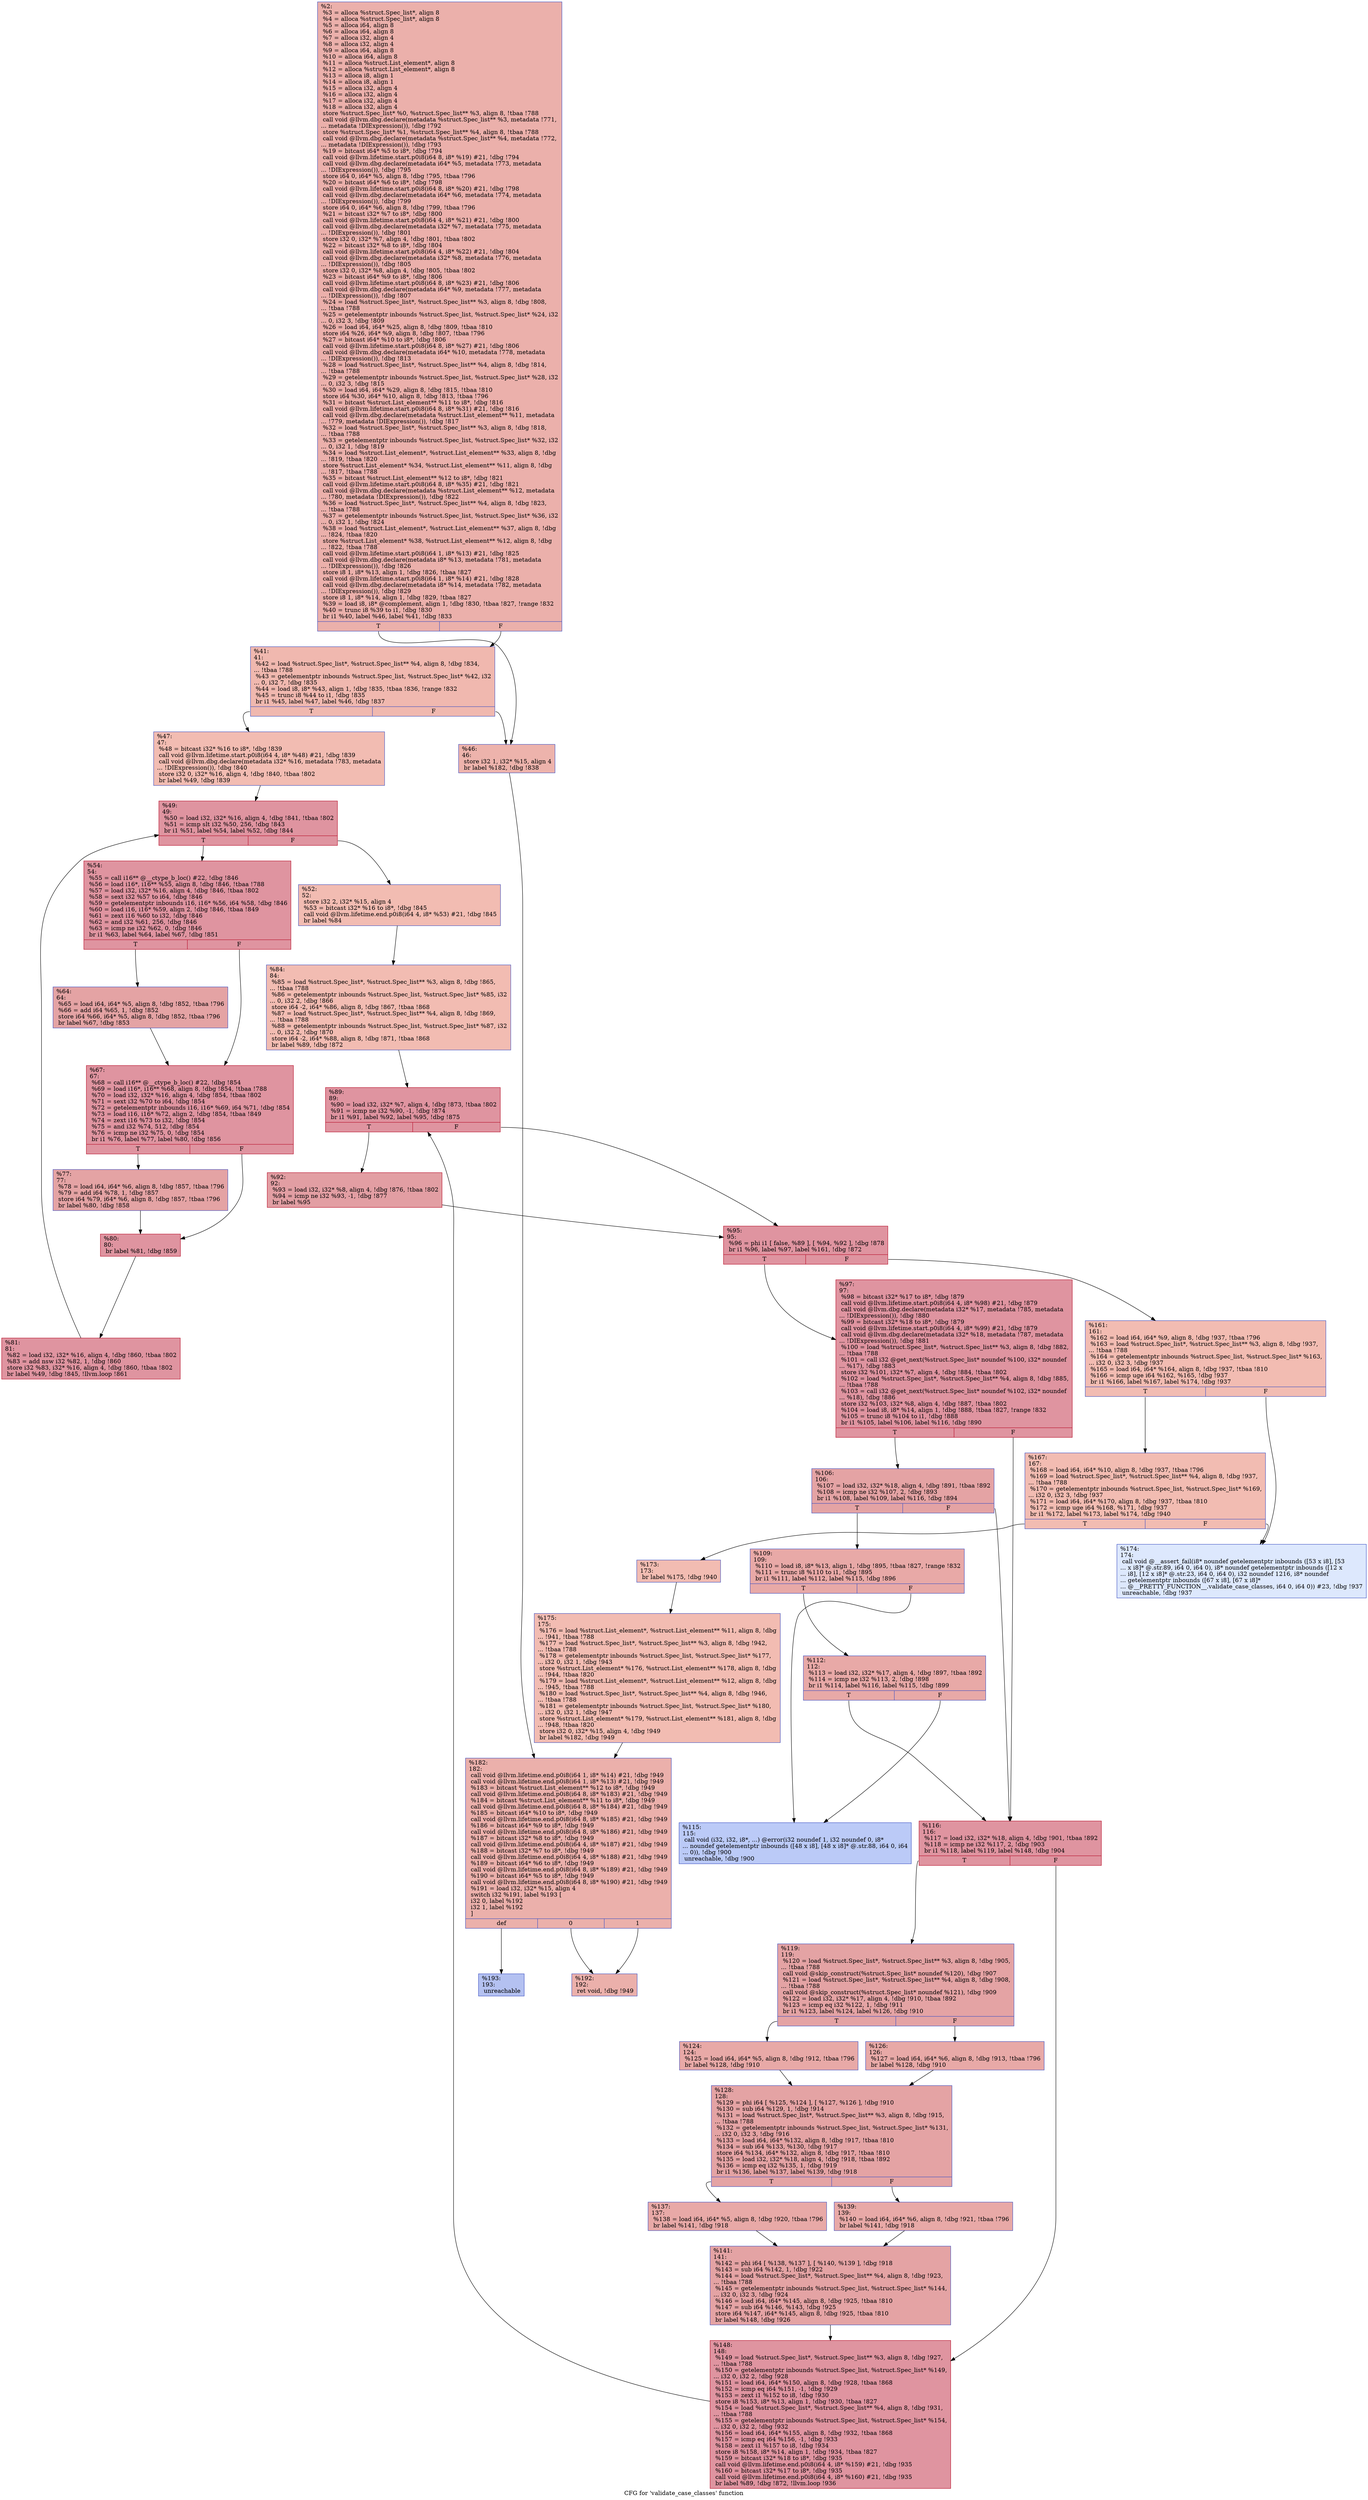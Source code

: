 digraph "CFG for 'validate_case_classes' function" {
	label="CFG for 'validate_case_classes' function";

	Node0x112ed00 [shape=record,color="#3d50c3ff", style=filled, fillcolor="#d24b4070",label="{%2:\l  %3 = alloca %struct.Spec_list*, align 8\l  %4 = alloca %struct.Spec_list*, align 8\l  %5 = alloca i64, align 8\l  %6 = alloca i64, align 8\l  %7 = alloca i32, align 4\l  %8 = alloca i32, align 4\l  %9 = alloca i64, align 8\l  %10 = alloca i64, align 8\l  %11 = alloca %struct.List_element*, align 8\l  %12 = alloca %struct.List_element*, align 8\l  %13 = alloca i8, align 1\l  %14 = alloca i8, align 1\l  %15 = alloca i32, align 4\l  %16 = alloca i32, align 4\l  %17 = alloca i32, align 4\l  %18 = alloca i32, align 4\l  store %struct.Spec_list* %0, %struct.Spec_list** %3, align 8, !tbaa !788\l  call void @llvm.dbg.declare(metadata %struct.Spec_list** %3, metadata !771,\l... metadata !DIExpression()), !dbg !792\l  store %struct.Spec_list* %1, %struct.Spec_list** %4, align 8, !tbaa !788\l  call void @llvm.dbg.declare(metadata %struct.Spec_list** %4, metadata !772,\l... metadata !DIExpression()), !dbg !793\l  %19 = bitcast i64* %5 to i8*, !dbg !794\l  call void @llvm.lifetime.start.p0i8(i64 8, i8* %19) #21, !dbg !794\l  call void @llvm.dbg.declare(metadata i64* %5, metadata !773, metadata\l... !DIExpression()), !dbg !795\l  store i64 0, i64* %5, align 8, !dbg !795, !tbaa !796\l  %20 = bitcast i64* %6 to i8*, !dbg !798\l  call void @llvm.lifetime.start.p0i8(i64 8, i8* %20) #21, !dbg !798\l  call void @llvm.dbg.declare(metadata i64* %6, metadata !774, metadata\l... !DIExpression()), !dbg !799\l  store i64 0, i64* %6, align 8, !dbg !799, !tbaa !796\l  %21 = bitcast i32* %7 to i8*, !dbg !800\l  call void @llvm.lifetime.start.p0i8(i64 4, i8* %21) #21, !dbg !800\l  call void @llvm.dbg.declare(metadata i32* %7, metadata !775, metadata\l... !DIExpression()), !dbg !801\l  store i32 0, i32* %7, align 4, !dbg !801, !tbaa !802\l  %22 = bitcast i32* %8 to i8*, !dbg !804\l  call void @llvm.lifetime.start.p0i8(i64 4, i8* %22) #21, !dbg !804\l  call void @llvm.dbg.declare(metadata i32* %8, metadata !776, metadata\l... !DIExpression()), !dbg !805\l  store i32 0, i32* %8, align 4, !dbg !805, !tbaa !802\l  %23 = bitcast i64* %9 to i8*, !dbg !806\l  call void @llvm.lifetime.start.p0i8(i64 8, i8* %23) #21, !dbg !806\l  call void @llvm.dbg.declare(metadata i64* %9, metadata !777, metadata\l... !DIExpression()), !dbg !807\l  %24 = load %struct.Spec_list*, %struct.Spec_list** %3, align 8, !dbg !808,\l... !tbaa !788\l  %25 = getelementptr inbounds %struct.Spec_list, %struct.Spec_list* %24, i32\l... 0, i32 3, !dbg !809\l  %26 = load i64, i64* %25, align 8, !dbg !809, !tbaa !810\l  store i64 %26, i64* %9, align 8, !dbg !807, !tbaa !796\l  %27 = bitcast i64* %10 to i8*, !dbg !806\l  call void @llvm.lifetime.start.p0i8(i64 8, i8* %27) #21, !dbg !806\l  call void @llvm.dbg.declare(metadata i64* %10, metadata !778, metadata\l... !DIExpression()), !dbg !813\l  %28 = load %struct.Spec_list*, %struct.Spec_list** %4, align 8, !dbg !814,\l... !tbaa !788\l  %29 = getelementptr inbounds %struct.Spec_list, %struct.Spec_list* %28, i32\l... 0, i32 3, !dbg !815\l  %30 = load i64, i64* %29, align 8, !dbg !815, !tbaa !810\l  store i64 %30, i64* %10, align 8, !dbg !813, !tbaa !796\l  %31 = bitcast %struct.List_element** %11 to i8*, !dbg !816\l  call void @llvm.lifetime.start.p0i8(i64 8, i8* %31) #21, !dbg !816\l  call void @llvm.dbg.declare(metadata %struct.List_element** %11, metadata\l... !779, metadata !DIExpression()), !dbg !817\l  %32 = load %struct.Spec_list*, %struct.Spec_list** %3, align 8, !dbg !818,\l... !tbaa !788\l  %33 = getelementptr inbounds %struct.Spec_list, %struct.Spec_list* %32, i32\l... 0, i32 1, !dbg !819\l  %34 = load %struct.List_element*, %struct.List_element** %33, align 8, !dbg\l... !819, !tbaa !820\l  store %struct.List_element* %34, %struct.List_element** %11, align 8, !dbg\l... !817, !tbaa !788\l  %35 = bitcast %struct.List_element** %12 to i8*, !dbg !821\l  call void @llvm.lifetime.start.p0i8(i64 8, i8* %35) #21, !dbg !821\l  call void @llvm.dbg.declare(metadata %struct.List_element** %12, metadata\l... !780, metadata !DIExpression()), !dbg !822\l  %36 = load %struct.Spec_list*, %struct.Spec_list** %4, align 8, !dbg !823,\l... !tbaa !788\l  %37 = getelementptr inbounds %struct.Spec_list, %struct.Spec_list* %36, i32\l... 0, i32 1, !dbg !824\l  %38 = load %struct.List_element*, %struct.List_element** %37, align 8, !dbg\l... !824, !tbaa !820\l  store %struct.List_element* %38, %struct.List_element** %12, align 8, !dbg\l... !822, !tbaa !788\l  call void @llvm.lifetime.start.p0i8(i64 1, i8* %13) #21, !dbg !825\l  call void @llvm.dbg.declare(metadata i8* %13, metadata !781, metadata\l... !DIExpression()), !dbg !826\l  store i8 1, i8* %13, align 1, !dbg !826, !tbaa !827\l  call void @llvm.lifetime.start.p0i8(i64 1, i8* %14) #21, !dbg !828\l  call void @llvm.dbg.declare(metadata i8* %14, metadata !782, metadata\l... !DIExpression()), !dbg !829\l  store i8 1, i8* %14, align 1, !dbg !829, !tbaa !827\l  %39 = load i8, i8* @complement, align 1, !dbg !830, !tbaa !827, !range !832\l  %40 = trunc i8 %39 to i1, !dbg !830\l  br i1 %40, label %46, label %41, !dbg !833\l|{<s0>T|<s1>F}}"];
	Node0x112ed00:s0 -> Node0x112eda0;
	Node0x112ed00:s1 -> Node0x112ed50;
	Node0x112ed50 [shape=record,color="#3d50c3ff", style=filled, fillcolor="#dc5d4a70",label="{%41:\l41:                                               \l  %42 = load %struct.Spec_list*, %struct.Spec_list** %4, align 8, !dbg !834,\l... !tbaa !788\l  %43 = getelementptr inbounds %struct.Spec_list, %struct.Spec_list* %42, i32\l... 0, i32 7, !dbg !835\l  %44 = load i8, i8* %43, align 1, !dbg !835, !tbaa !836, !range !832\l  %45 = trunc i8 %44 to i1, !dbg !835\l  br i1 %45, label %47, label %46, !dbg !837\l|{<s0>T|<s1>F}}"];
	Node0x112ed50:s0 -> Node0x112edf0;
	Node0x112ed50:s1 -> Node0x112eda0;
	Node0x112eda0 [shape=record,color="#3d50c3ff", style=filled, fillcolor="#d6524470",label="{%46:\l46:                                               \l  store i32 1, i32* %15, align 4\l  br label %182, !dbg !838\l}"];
	Node0x112eda0 -> Node0x112f7f0;
	Node0x112edf0 [shape=record,color="#3d50c3ff", style=filled, fillcolor="#e1675170",label="{%47:\l47:                                               \l  %48 = bitcast i32* %16 to i8*, !dbg !839\l  call void @llvm.lifetime.start.p0i8(i64 4, i8* %48) #21, !dbg !839\l  call void @llvm.dbg.declare(metadata i32* %16, metadata !783, metadata\l... !DIExpression()), !dbg !840\l  store i32 0, i32* %16, align 4, !dbg !840, !tbaa !802\l  br label %49, !dbg !839\l}"];
	Node0x112edf0 -> Node0x112ee40;
	Node0x112ee40 [shape=record,color="#b70d28ff", style=filled, fillcolor="#b70d2870",label="{%49:\l49:                                               \l  %50 = load i32, i32* %16, align 4, !dbg !841, !tbaa !802\l  %51 = icmp slt i32 %50, 256, !dbg !843\l  br i1 %51, label %54, label %52, !dbg !844\l|{<s0>T|<s1>F}}"];
	Node0x112ee40:s0 -> Node0x112eee0;
	Node0x112ee40:s1 -> Node0x112ee90;
	Node0x112ee90 [shape=record,color="#3d50c3ff", style=filled, fillcolor="#e1675170",label="{%52:\l52:                                               \l  store i32 2, i32* %15, align 4\l  %53 = bitcast i32* %16 to i8*, !dbg !845\l  call void @llvm.lifetime.end.p0i8(i64 4, i8* %53) #21, !dbg !845\l  br label %84\l}"];
	Node0x112ee90 -> Node0x112f0c0;
	Node0x112eee0 [shape=record,color="#b70d28ff", style=filled, fillcolor="#b70d2870",label="{%54:\l54:                                               \l  %55 = call i16** @__ctype_b_loc() #22, !dbg !846\l  %56 = load i16*, i16** %55, align 8, !dbg !846, !tbaa !788\l  %57 = load i32, i32* %16, align 4, !dbg !846, !tbaa !802\l  %58 = sext i32 %57 to i64, !dbg !846\l  %59 = getelementptr inbounds i16, i16* %56, i64 %58, !dbg !846\l  %60 = load i16, i16* %59, align 2, !dbg !846, !tbaa !849\l  %61 = zext i16 %60 to i32, !dbg !846\l  %62 = and i32 %61, 256, !dbg !846\l  %63 = icmp ne i32 %62, 0, !dbg !846\l  br i1 %63, label %64, label %67, !dbg !851\l|{<s0>T|<s1>F}}"];
	Node0x112eee0:s0 -> Node0x112ef30;
	Node0x112eee0:s1 -> Node0x112ef80;
	Node0x112ef30 [shape=record,color="#3d50c3ff", style=filled, fillcolor="#c32e3170",label="{%64:\l64:                                               \l  %65 = load i64, i64* %5, align 8, !dbg !852, !tbaa !796\l  %66 = add i64 %65, 1, !dbg !852\l  store i64 %66, i64* %5, align 8, !dbg !852, !tbaa !796\l  br label %67, !dbg !853\l}"];
	Node0x112ef30 -> Node0x112ef80;
	Node0x112ef80 [shape=record,color="#b70d28ff", style=filled, fillcolor="#b70d2870",label="{%67:\l67:                                               \l  %68 = call i16** @__ctype_b_loc() #22, !dbg !854\l  %69 = load i16*, i16** %68, align 8, !dbg !854, !tbaa !788\l  %70 = load i32, i32* %16, align 4, !dbg !854, !tbaa !802\l  %71 = sext i32 %70 to i64, !dbg !854\l  %72 = getelementptr inbounds i16, i16* %69, i64 %71, !dbg !854\l  %73 = load i16, i16* %72, align 2, !dbg !854, !tbaa !849\l  %74 = zext i16 %73 to i32, !dbg !854\l  %75 = and i32 %74, 512, !dbg !854\l  %76 = icmp ne i32 %75, 0, !dbg !854\l  br i1 %76, label %77, label %80, !dbg !856\l|{<s0>T|<s1>F}}"];
	Node0x112ef80:s0 -> Node0x112efd0;
	Node0x112ef80:s1 -> Node0x112f020;
	Node0x112efd0 [shape=record,color="#3d50c3ff", style=filled, fillcolor="#c32e3170",label="{%77:\l77:                                               \l  %78 = load i64, i64* %6, align 8, !dbg !857, !tbaa !796\l  %79 = add i64 %78, 1, !dbg !857\l  store i64 %79, i64* %6, align 8, !dbg !857, !tbaa !796\l  br label %80, !dbg !858\l}"];
	Node0x112efd0 -> Node0x112f020;
	Node0x112f020 [shape=record,color="#b70d28ff", style=filled, fillcolor="#b70d2870",label="{%80:\l80:                                               \l  br label %81, !dbg !859\l}"];
	Node0x112f020 -> Node0x112f070;
	Node0x112f070 [shape=record,color="#b70d28ff", style=filled, fillcolor="#b70d2870",label="{%81:\l81:                                               \l  %82 = load i32, i32* %16, align 4, !dbg !860, !tbaa !802\l  %83 = add nsw i32 %82, 1, !dbg !860\l  store i32 %83, i32* %16, align 4, !dbg !860, !tbaa !802\l  br label %49, !dbg !845, !llvm.loop !861\l}"];
	Node0x112f070 -> Node0x112ee40;
	Node0x112f0c0 [shape=record,color="#3d50c3ff", style=filled, fillcolor="#e1675170",label="{%84:\l84:                                               \l  %85 = load %struct.Spec_list*, %struct.Spec_list** %3, align 8, !dbg !865,\l... !tbaa !788\l  %86 = getelementptr inbounds %struct.Spec_list, %struct.Spec_list* %85, i32\l... 0, i32 2, !dbg !866\l  store i64 -2, i64* %86, align 8, !dbg !867, !tbaa !868\l  %87 = load %struct.Spec_list*, %struct.Spec_list** %4, align 8, !dbg !869,\l... !tbaa !788\l  %88 = getelementptr inbounds %struct.Spec_list, %struct.Spec_list* %87, i32\l... 0, i32 2, !dbg !870\l  store i64 -2, i64* %88, align 8, !dbg !871, !tbaa !868\l  br label %89, !dbg !872\l}"];
	Node0x112f0c0 -> Node0x112f110;
	Node0x112f110 [shape=record,color="#b70d28ff", style=filled, fillcolor="#b70d2870",label="{%89:\l89:                                               \l  %90 = load i32, i32* %7, align 4, !dbg !873, !tbaa !802\l  %91 = icmp ne i32 %90, -1, !dbg !874\l  br i1 %91, label %92, label %95, !dbg !875\l|{<s0>T|<s1>F}}"];
	Node0x112f110:s0 -> Node0x112f160;
	Node0x112f110:s1 -> Node0x112f1b0;
	Node0x112f160 [shape=record,color="#b70d28ff", style=filled, fillcolor="#be242e70",label="{%92:\l92:                                               \l  %93 = load i32, i32* %8, align 4, !dbg !876, !tbaa !802\l  %94 = icmp ne i32 %93, -1, !dbg !877\l  br label %95\l}"];
	Node0x112f160 -> Node0x112f1b0;
	Node0x112f1b0 [shape=record,color="#b70d28ff", style=filled, fillcolor="#b70d2870",label="{%95:\l95:                                               \l  %96 = phi i1 [ false, %89 ], [ %94, %92 ], !dbg !878\l  br i1 %96, label %97, label %161, !dbg !872\l|{<s0>T|<s1>F}}"];
	Node0x112f1b0:s0 -> Node0x112f200;
	Node0x112f1b0:s1 -> Node0x112f660;
	Node0x112f200 [shape=record,color="#b70d28ff", style=filled, fillcolor="#b70d2870",label="{%97:\l97:                                               \l  %98 = bitcast i32* %17 to i8*, !dbg !879\l  call void @llvm.lifetime.start.p0i8(i64 4, i8* %98) #21, !dbg !879\l  call void @llvm.dbg.declare(metadata i32* %17, metadata !785, metadata\l... !DIExpression()), !dbg !880\l  %99 = bitcast i32* %18 to i8*, !dbg !879\l  call void @llvm.lifetime.start.p0i8(i64 4, i8* %99) #21, !dbg !879\l  call void @llvm.dbg.declare(metadata i32* %18, metadata !787, metadata\l... !DIExpression()), !dbg !881\l  %100 = load %struct.Spec_list*, %struct.Spec_list** %3, align 8, !dbg !882,\l... !tbaa !788\l  %101 = call i32 @get_next(%struct.Spec_list* noundef %100, i32* noundef\l... %17), !dbg !883\l  store i32 %101, i32* %7, align 4, !dbg !884, !tbaa !802\l  %102 = load %struct.Spec_list*, %struct.Spec_list** %4, align 8, !dbg !885,\l... !tbaa !788\l  %103 = call i32 @get_next(%struct.Spec_list* noundef %102, i32* noundef\l... %18), !dbg !886\l  store i32 %103, i32* %8, align 4, !dbg !887, !tbaa !802\l  %104 = load i8, i8* %14, align 1, !dbg !888, !tbaa !827, !range !832\l  %105 = trunc i8 %104 to i1, !dbg !888\l  br i1 %105, label %106, label %116, !dbg !890\l|{<s0>T|<s1>F}}"];
	Node0x112f200:s0 -> Node0x112f250;
	Node0x112f200:s1 -> Node0x112f390;
	Node0x112f250 [shape=record,color="#3d50c3ff", style=filled, fillcolor="#c32e3170",label="{%106:\l106:                                              \l  %107 = load i32, i32* %18, align 4, !dbg !891, !tbaa !892\l  %108 = icmp ne i32 %107, 2, !dbg !893\l  br i1 %108, label %109, label %116, !dbg !894\l|{<s0>T|<s1>F}}"];
	Node0x112f250:s0 -> Node0x112f2a0;
	Node0x112f250:s1 -> Node0x112f390;
	Node0x112f2a0 [shape=record,color="#3d50c3ff", style=filled, fillcolor="#ca3b3770",label="{%109:\l109:                                              \l  %110 = load i8, i8* %13, align 1, !dbg !895, !tbaa !827, !range !832\l  %111 = trunc i8 %110 to i1, !dbg !895\l  br i1 %111, label %112, label %115, !dbg !896\l|{<s0>T|<s1>F}}"];
	Node0x112f2a0:s0 -> Node0x112f2f0;
	Node0x112f2a0:s1 -> Node0x112f340;
	Node0x112f2f0 [shape=record,color="#3d50c3ff", style=filled, fillcolor="#ca3b3770",label="{%112:\l112:                                              \l  %113 = load i32, i32* %17, align 4, !dbg !897, !tbaa !892\l  %114 = icmp ne i32 %113, 2, !dbg !898\l  br i1 %114, label %116, label %115, !dbg !899\l|{<s0>T|<s1>F}}"];
	Node0x112f2f0:s0 -> Node0x112f390;
	Node0x112f2f0:s1 -> Node0x112f340;
	Node0x112f340 [shape=record,color="#3d50c3ff", style=filled, fillcolor="#6687ed70",label="{%115:\l115:                                              \l  call void (i32, i32, i8*, ...) @error(i32 noundef 1, i32 noundef 0, i8*\l... noundef getelementptr inbounds ([48 x i8], [48 x i8]* @.str.88, i64 0, i64\l... 0)), !dbg !900\l  unreachable, !dbg !900\l}"];
	Node0x112f390 [shape=record,color="#b70d28ff", style=filled, fillcolor="#b70d2870",label="{%116:\l116:                                              \l  %117 = load i32, i32* %18, align 4, !dbg !901, !tbaa !892\l  %118 = icmp ne i32 %117, 2, !dbg !903\l  br i1 %118, label %119, label %148, !dbg !904\l|{<s0>T|<s1>F}}"];
	Node0x112f390:s0 -> Node0x112f3e0;
	Node0x112f390:s1 -> Node0x112f610;
	Node0x112f3e0 [shape=record,color="#3d50c3ff", style=filled, fillcolor="#c32e3170",label="{%119:\l119:                                              \l  %120 = load %struct.Spec_list*, %struct.Spec_list** %3, align 8, !dbg !905,\l... !tbaa !788\l  call void @skip_construct(%struct.Spec_list* noundef %120), !dbg !907\l  %121 = load %struct.Spec_list*, %struct.Spec_list** %4, align 8, !dbg !908,\l... !tbaa !788\l  call void @skip_construct(%struct.Spec_list* noundef %121), !dbg !909\l  %122 = load i32, i32* %17, align 4, !dbg !910, !tbaa !892\l  %123 = icmp eq i32 %122, 1, !dbg !911\l  br i1 %123, label %124, label %126, !dbg !910\l|{<s0>T|<s1>F}}"];
	Node0x112f3e0:s0 -> Node0x112f430;
	Node0x112f3e0:s1 -> Node0x112f480;
	Node0x112f430 [shape=record,color="#3d50c3ff", style=filled, fillcolor="#ca3b3770",label="{%124:\l124:                                              \l  %125 = load i64, i64* %5, align 8, !dbg !912, !tbaa !796\l  br label %128, !dbg !910\l}"];
	Node0x112f430 -> Node0x112f4d0;
	Node0x112f480 [shape=record,color="#3d50c3ff", style=filled, fillcolor="#ca3b3770",label="{%126:\l126:                                              \l  %127 = load i64, i64* %6, align 8, !dbg !913, !tbaa !796\l  br label %128, !dbg !910\l}"];
	Node0x112f480 -> Node0x112f4d0;
	Node0x112f4d0 [shape=record,color="#3d50c3ff", style=filled, fillcolor="#c32e3170",label="{%128:\l128:                                              \l  %129 = phi i64 [ %125, %124 ], [ %127, %126 ], !dbg !910\l  %130 = sub i64 %129, 1, !dbg !914\l  %131 = load %struct.Spec_list*, %struct.Spec_list** %3, align 8, !dbg !915,\l... !tbaa !788\l  %132 = getelementptr inbounds %struct.Spec_list, %struct.Spec_list* %131,\l... i32 0, i32 3, !dbg !916\l  %133 = load i64, i64* %132, align 8, !dbg !917, !tbaa !810\l  %134 = sub i64 %133, %130, !dbg !917\l  store i64 %134, i64* %132, align 8, !dbg !917, !tbaa !810\l  %135 = load i32, i32* %18, align 4, !dbg !918, !tbaa !892\l  %136 = icmp eq i32 %135, 1, !dbg !919\l  br i1 %136, label %137, label %139, !dbg !918\l|{<s0>T|<s1>F}}"];
	Node0x112f4d0:s0 -> Node0x112f520;
	Node0x112f4d0:s1 -> Node0x112f570;
	Node0x112f520 [shape=record,color="#3d50c3ff", style=filled, fillcolor="#ca3b3770",label="{%137:\l137:                                              \l  %138 = load i64, i64* %5, align 8, !dbg !920, !tbaa !796\l  br label %141, !dbg !918\l}"];
	Node0x112f520 -> Node0x112f5c0;
	Node0x112f570 [shape=record,color="#3d50c3ff", style=filled, fillcolor="#ca3b3770",label="{%139:\l139:                                              \l  %140 = load i64, i64* %6, align 8, !dbg !921, !tbaa !796\l  br label %141, !dbg !918\l}"];
	Node0x112f570 -> Node0x112f5c0;
	Node0x112f5c0 [shape=record,color="#3d50c3ff", style=filled, fillcolor="#c32e3170",label="{%141:\l141:                                              \l  %142 = phi i64 [ %138, %137 ], [ %140, %139 ], !dbg !918\l  %143 = sub i64 %142, 1, !dbg !922\l  %144 = load %struct.Spec_list*, %struct.Spec_list** %4, align 8, !dbg !923,\l... !tbaa !788\l  %145 = getelementptr inbounds %struct.Spec_list, %struct.Spec_list* %144,\l... i32 0, i32 3, !dbg !924\l  %146 = load i64, i64* %145, align 8, !dbg !925, !tbaa !810\l  %147 = sub i64 %146, %143, !dbg !925\l  store i64 %147, i64* %145, align 8, !dbg !925, !tbaa !810\l  br label %148, !dbg !926\l}"];
	Node0x112f5c0 -> Node0x112f610;
	Node0x112f610 [shape=record,color="#b70d28ff", style=filled, fillcolor="#b70d2870",label="{%148:\l148:                                              \l  %149 = load %struct.Spec_list*, %struct.Spec_list** %3, align 8, !dbg !927,\l... !tbaa !788\l  %150 = getelementptr inbounds %struct.Spec_list, %struct.Spec_list* %149,\l... i32 0, i32 2, !dbg !928\l  %151 = load i64, i64* %150, align 8, !dbg !928, !tbaa !868\l  %152 = icmp eq i64 %151, -1, !dbg !929\l  %153 = zext i1 %152 to i8, !dbg !930\l  store i8 %153, i8* %13, align 1, !dbg !930, !tbaa !827\l  %154 = load %struct.Spec_list*, %struct.Spec_list** %4, align 8, !dbg !931,\l... !tbaa !788\l  %155 = getelementptr inbounds %struct.Spec_list, %struct.Spec_list* %154,\l... i32 0, i32 2, !dbg !932\l  %156 = load i64, i64* %155, align 8, !dbg !932, !tbaa !868\l  %157 = icmp eq i64 %156, -1, !dbg !933\l  %158 = zext i1 %157 to i8, !dbg !934\l  store i8 %158, i8* %14, align 1, !dbg !934, !tbaa !827\l  %159 = bitcast i32* %18 to i8*, !dbg !935\l  call void @llvm.lifetime.end.p0i8(i64 4, i8* %159) #21, !dbg !935\l  %160 = bitcast i32* %17 to i8*, !dbg !935\l  call void @llvm.lifetime.end.p0i8(i64 4, i8* %160) #21, !dbg !935\l  br label %89, !dbg !872, !llvm.loop !936\l}"];
	Node0x112f610 -> Node0x112f110;
	Node0x112f660 [shape=record,color="#3d50c3ff", style=filled, fillcolor="#e1675170",label="{%161:\l161:                                              \l  %162 = load i64, i64* %9, align 8, !dbg !937, !tbaa !796\l  %163 = load %struct.Spec_list*, %struct.Spec_list** %3, align 8, !dbg !937,\l... !tbaa !788\l  %164 = getelementptr inbounds %struct.Spec_list, %struct.Spec_list* %163,\l... i32 0, i32 3, !dbg !937\l  %165 = load i64, i64* %164, align 8, !dbg !937, !tbaa !810\l  %166 = icmp uge i64 %162, %165, !dbg !937\l  br i1 %166, label %167, label %174, !dbg !937\l|{<s0>T|<s1>F}}"];
	Node0x112f660:s0 -> Node0x112f6b0;
	Node0x112f660:s1 -> Node0x112f750;
	Node0x112f6b0 [shape=record,color="#3d50c3ff", style=filled, fillcolor="#e1675170",label="{%167:\l167:                                              \l  %168 = load i64, i64* %10, align 8, !dbg !937, !tbaa !796\l  %169 = load %struct.Spec_list*, %struct.Spec_list** %4, align 8, !dbg !937,\l... !tbaa !788\l  %170 = getelementptr inbounds %struct.Spec_list, %struct.Spec_list* %169,\l... i32 0, i32 3, !dbg !937\l  %171 = load i64, i64* %170, align 8, !dbg !937, !tbaa !810\l  %172 = icmp uge i64 %168, %171, !dbg !937\l  br i1 %172, label %173, label %174, !dbg !940\l|{<s0>T|<s1>F}}"];
	Node0x112f6b0:s0 -> Node0x112f700;
	Node0x112f6b0:s1 -> Node0x112f750;
	Node0x112f700 [shape=record,color="#3d50c3ff", style=filled, fillcolor="#e1675170",label="{%173:\l173:                                              \l  br label %175, !dbg !940\l}"];
	Node0x112f700 -> Node0x112f7a0;
	Node0x112f750 [shape=record,color="#3d50c3ff", style=filled, fillcolor="#b2ccfb70",label="{%174:\l174:                                              \l  call void @__assert_fail(i8* noundef getelementptr inbounds ([53 x i8], [53\l... x i8]* @.str.89, i64 0, i64 0), i8* noundef getelementptr inbounds ([12 x\l... i8], [12 x i8]* @.str.23, i64 0, i64 0), i32 noundef 1216, i8* noundef\l... getelementptr inbounds ([67 x i8], [67 x i8]*\l... @__PRETTY_FUNCTION__.validate_case_classes, i64 0, i64 0)) #23, !dbg !937\l  unreachable, !dbg !937\l}"];
	Node0x112f7a0 [shape=record,color="#3d50c3ff", style=filled, fillcolor="#e1675170",label="{%175:\l175:                                              \l  %176 = load %struct.List_element*, %struct.List_element** %11, align 8, !dbg\l... !941, !tbaa !788\l  %177 = load %struct.Spec_list*, %struct.Spec_list** %3, align 8, !dbg !942,\l... !tbaa !788\l  %178 = getelementptr inbounds %struct.Spec_list, %struct.Spec_list* %177,\l... i32 0, i32 1, !dbg !943\l  store %struct.List_element* %176, %struct.List_element** %178, align 8, !dbg\l... !944, !tbaa !820\l  %179 = load %struct.List_element*, %struct.List_element** %12, align 8, !dbg\l... !945, !tbaa !788\l  %180 = load %struct.Spec_list*, %struct.Spec_list** %4, align 8, !dbg !946,\l... !tbaa !788\l  %181 = getelementptr inbounds %struct.Spec_list, %struct.Spec_list* %180,\l... i32 0, i32 1, !dbg !947\l  store %struct.List_element* %179, %struct.List_element** %181, align 8, !dbg\l... !948, !tbaa !820\l  store i32 0, i32* %15, align 4, !dbg !949\l  br label %182, !dbg !949\l}"];
	Node0x112f7a0 -> Node0x112f7f0;
	Node0x112f7f0 [shape=record,color="#3d50c3ff", style=filled, fillcolor="#d24b4070",label="{%182:\l182:                                              \l  call void @llvm.lifetime.end.p0i8(i64 1, i8* %14) #21, !dbg !949\l  call void @llvm.lifetime.end.p0i8(i64 1, i8* %13) #21, !dbg !949\l  %183 = bitcast %struct.List_element** %12 to i8*, !dbg !949\l  call void @llvm.lifetime.end.p0i8(i64 8, i8* %183) #21, !dbg !949\l  %184 = bitcast %struct.List_element** %11 to i8*, !dbg !949\l  call void @llvm.lifetime.end.p0i8(i64 8, i8* %184) #21, !dbg !949\l  %185 = bitcast i64* %10 to i8*, !dbg !949\l  call void @llvm.lifetime.end.p0i8(i64 8, i8* %185) #21, !dbg !949\l  %186 = bitcast i64* %9 to i8*, !dbg !949\l  call void @llvm.lifetime.end.p0i8(i64 8, i8* %186) #21, !dbg !949\l  %187 = bitcast i32* %8 to i8*, !dbg !949\l  call void @llvm.lifetime.end.p0i8(i64 4, i8* %187) #21, !dbg !949\l  %188 = bitcast i32* %7 to i8*, !dbg !949\l  call void @llvm.lifetime.end.p0i8(i64 4, i8* %188) #21, !dbg !949\l  %189 = bitcast i64* %6 to i8*, !dbg !949\l  call void @llvm.lifetime.end.p0i8(i64 8, i8* %189) #21, !dbg !949\l  %190 = bitcast i64* %5 to i8*, !dbg !949\l  call void @llvm.lifetime.end.p0i8(i64 8, i8* %190) #21, !dbg !949\l  %191 = load i32, i32* %15, align 4\l  switch i32 %191, label %193 [\l    i32 0, label %192\l    i32 1, label %192\l  ]\l|{<s0>def|<s1>0|<s2>1}}"];
	Node0x112f7f0:s0 -> Node0x112f890;
	Node0x112f7f0:s1 -> Node0x112f840;
	Node0x112f7f0:s2 -> Node0x112f840;
	Node0x112f840 [shape=record,color="#3d50c3ff", style=filled, fillcolor="#d24b4070",label="{%192:\l192:                                              \l  ret void, !dbg !949\l}"];
	Node0x112f890 [shape=record,color="#3d50c3ff", style=filled, fillcolor="#5572df70",label="{%193:\l193:                                              \l  unreachable\l}"];
}

